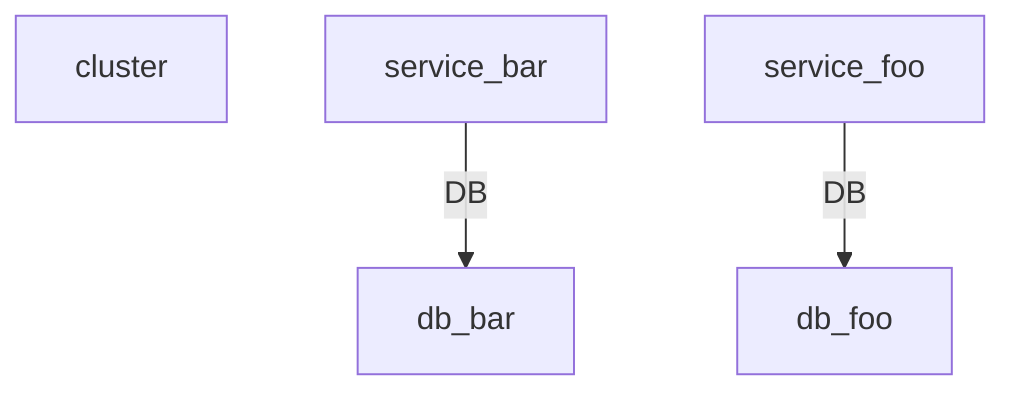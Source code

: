flowchart TD
    %% Nodes
    cluster
    db_bar
    db_foo
    service_bar
    service_foo

    %% Links
    service_bar -->|DB| db_bar
    service_foo -->|DB| db_foo